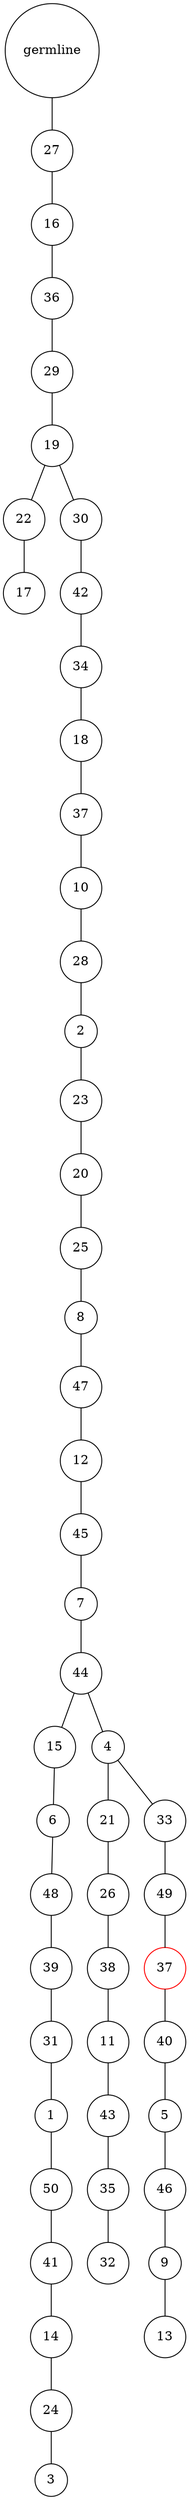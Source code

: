 graph {
	rankdir=UD;
	splines=line;
	node [shape=circle]
	"0x7f347c50e6a0" [label="germline"];
	"0x7f347c50e6d0" [label="27"];
	"0x7f347c50e6a0" -- "0x7f347c50e6d0" ;
	"0x7f347c50e700" [label="16"];
	"0x7f347c50e6d0" -- "0x7f347c50e700" ;
	"0x7f347c50e730" [label="36"];
	"0x7f347c50e700" -- "0x7f347c50e730" ;
	"0x7f347c50e760" [label="29"];
	"0x7f347c50e730" -- "0x7f347c50e760" ;
	"0x7f347c50e790" [label="19"];
	"0x7f347c50e760" -- "0x7f347c50e790" ;
	"0x7f347c50e7c0" [label="22"];
	"0x7f347c50e790" -- "0x7f347c50e7c0" ;
	"0x7f347c50e7f0" [label="17"];
	"0x7f347c50e7c0" -- "0x7f347c50e7f0" ;
	"0x7f347c50e820" [label="30"];
	"0x7f347c50e790" -- "0x7f347c50e820" ;
	"0x7f347c50e850" [label="42"];
	"0x7f347c50e820" -- "0x7f347c50e850" ;
	"0x7f347c50e880" [label="34"];
	"0x7f347c50e850" -- "0x7f347c50e880" ;
	"0x7f347c50e8b0" [label="18"];
	"0x7f347c50e880" -- "0x7f347c50e8b0" ;
	"0x7f347c50e8e0" [label="37"];
	"0x7f347c50e8b0" -- "0x7f347c50e8e0" ;
	"0x7f347c50e910" [label="10"];
	"0x7f347c50e8e0" -- "0x7f347c50e910" ;
	"0x7f347c50e940" [label="28"];
	"0x7f347c50e910" -- "0x7f347c50e940" ;
	"0x7f347c50e970" [label="2"];
	"0x7f347c50e940" -- "0x7f347c50e970" ;
	"0x7f347c50e9a0" [label="23"];
	"0x7f347c50e970" -- "0x7f347c50e9a0" ;
	"0x7f347c50e9d0" [label="20"];
	"0x7f347c50e9a0" -- "0x7f347c50e9d0" ;
	"0x7f347c50ea00" [label="25"];
	"0x7f347c50e9d0" -- "0x7f347c50ea00" ;
	"0x7f347c50ea30" [label="8"];
	"0x7f347c50ea00" -- "0x7f347c50ea30" ;
	"0x7f347c50ea60" [label="47"];
	"0x7f347c50ea30" -- "0x7f347c50ea60" ;
	"0x7f347c50ea90" [label="12"];
	"0x7f347c50ea60" -- "0x7f347c50ea90" ;
	"0x7f347c50eac0" [label="45"];
	"0x7f347c50ea90" -- "0x7f347c50eac0" ;
	"0x7f347c50eaf0" [label="7"];
	"0x7f347c50eac0" -- "0x7f347c50eaf0" ;
	"0x7f347c50eb20" [label="44"];
	"0x7f347c50eaf0" -- "0x7f347c50eb20" ;
	"0x7f347c50eb50" [label="15"];
	"0x7f347c50eb20" -- "0x7f347c50eb50" ;
	"0x7f347c50eb80" [label="6"];
	"0x7f347c50eb50" -- "0x7f347c50eb80" ;
	"0x7f347c50ebb0" [label="48"];
	"0x7f347c50eb80" -- "0x7f347c50ebb0" ;
	"0x7f347c50ebe0" [label="39"];
	"0x7f347c50ebb0" -- "0x7f347c50ebe0" ;
	"0x7f347c50ec10" [label="31"];
	"0x7f347c50ebe0" -- "0x7f347c50ec10" ;
	"0x7f347c50ec40" [label="1"];
	"0x7f347c50ec10" -- "0x7f347c50ec40" ;
	"0x7f347c50ec70" [label="50"];
	"0x7f347c50ec40" -- "0x7f347c50ec70" ;
	"0x7f347c50eca0" [label="41"];
	"0x7f347c50ec70" -- "0x7f347c50eca0" ;
	"0x7f347c50ecd0" [label="14"];
	"0x7f347c50eca0" -- "0x7f347c50ecd0" ;
	"0x7f347c50ed00" [label="24"];
	"0x7f347c50ecd0" -- "0x7f347c50ed00" ;
	"0x7f347c50ed30" [label="3"];
	"0x7f347c50ed00" -- "0x7f347c50ed30" ;
	"0x7f347c50ed60" [label="4"];
	"0x7f347c50eb20" -- "0x7f347c50ed60" ;
	"0x7f347c50ed90" [label="21"];
	"0x7f347c50ed60" -- "0x7f347c50ed90" ;
	"0x7f347c50edc0" [label="26"];
	"0x7f347c50ed90" -- "0x7f347c50edc0" ;
	"0x7f347c50edf0" [label="38"];
	"0x7f347c50edc0" -- "0x7f347c50edf0" ;
	"0x7f347c50ee20" [label="11"];
	"0x7f347c50edf0" -- "0x7f347c50ee20" ;
	"0x7f347c50ee50" [label="43"];
	"0x7f347c50ee20" -- "0x7f347c50ee50" ;
	"0x7f347c50ee80" [label="35"];
	"0x7f347c50ee50" -- "0x7f347c50ee80" ;
	"0x7f347c50eeb0" [label="32"];
	"0x7f347c50ee80" -- "0x7f347c50eeb0" ;
	"0x7f347c50eee0" [label="33"];
	"0x7f347c50ed60" -- "0x7f347c50eee0" ;
	"0x7f347c50ef10" [label="49"];
	"0x7f347c50eee0" -- "0x7f347c50ef10" ;
	"0x7f347c50ef40" [label="37",color="red"];
	"0x7f347c50ef10" -- "0x7f347c50ef40" ;
	"0x7f347c50ef70" [label="40"];
	"0x7f347c50ef40" -- "0x7f347c50ef70" ;
	"0x7f347c50efa0" [label="5"];
	"0x7f347c50ef70" -- "0x7f347c50efa0" ;
	"0x7f347c50efd0" [label="46"];
	"0x7f347c50efa0" -- "0x7f347c50efd0" ;
	"0x7f347c512040" [label="9"];
	"0x7f347c50efd0" -- "0x7f347c512040" ;
	"0x7f347c512070" [label="13"];
	"0x7f347c512040" -- "0x7f347c512070" ;
}

